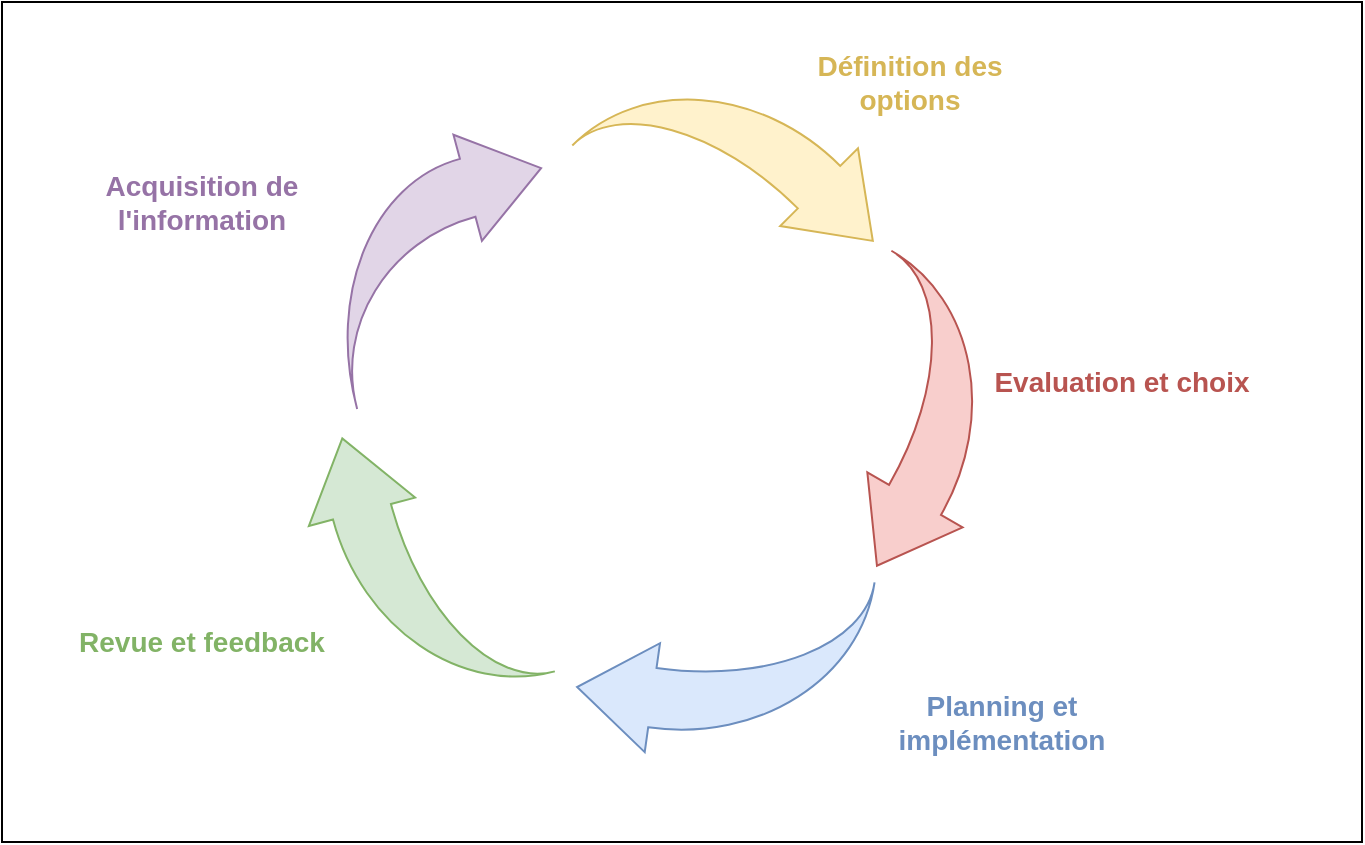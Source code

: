 <mxfile version="24.0.0" type="device">
  <diagram name="Page-1" id="-5QcV5caKKE4ht3L7APf">
    <mxGraphModel dx="1816" dy="542" grid="1" gridSize="10" guides="1" tooltips="1" connect="1" arrows="1" fold="1" page="1" pageScale="1" pageWidth="827" pageHeight="1169" math="0" shadow="0">
      <root>
        <mxCell id="0" />
        <mxCell id="1" parent="0" />
        <mxCell id="ckMvuzO-lswFevvnI-th-18" value="" style="rounded=0;whiteSpace=wrap;html=1;" vertex="1" parent="1">
          <mxGeometry x="-40" y="180" width="680" height="420" as="geometry" />
        </mxCell>
        <mxCell id="ckMvuzO-lswFevvnI-th-3" value="" style="html=1;shadow=0;dashed=0;align=center;verticalAlign=middle;shape=mxgraph.arrows2.jumpInArrow;dy=15;dx=38;arrowHead=55;rotation=-15;fillColor=#e1d5e7;strokeColor=#9673a6;" vertex="1" parent="1">
          <mxGeometry x="120" y="250" width="120" height="120" as="geometry" />
        </mxCell>
        <mxCell id="ckMvuzO-lswFevvnI-th-8" value="" style="html=1;shadow=0;dashed=0;align=center;verticalAlign=middle;shape=mxgraph.arrows2.jumpInArrow;dy=15;dx=38;arrowHead=55;rotation=45;fillColor=#fff2cc;strokeColor=#D6B656;" vertex="1" parent="1">
          <mxGeometry x="260" y="215.86" width="140" height="100" as="geometry" />
        </mxCell>
        <mxCell id="ckMvuzO-lswFevvnI-th-10" value="" style="html=1;shadow=0;dashed=0;align=center;verticalAlign=middle;shape=mxgraph.arrows2.jumpInArrow;dy=15;dx=38;arrowHead=55;rotation=120;fillColor=#f8cecc;strokeColor=#B85450;" vertex="1" parent="1">
          <mxGeometry x="343" y="340" width="140" height="100" as="geometry" />
        </mxCell>
        <mxCell id="ckMvuzO-lswFevvnI-th-11" value="" style="html=1;shadow=0;dashed=0;align=center;verticalAlign=middle;shape=mxgraph.arrows2.jumpInArrow;dy=15;dx=38;arrowHead=55;rotation=-172;fillColor=#dae8fc;strokeColor=#6C8EBF;" vertex="1" parent="1">
          <mxGeometry x="250" y="460" width="140" height="100" as="geometry" />
        </mxCell>
        <mxCell id="ckMvuzO-lswFevvnI-th-12" value="" style="html=1;shadow=0;dashed=0;align=center;verticalAlign=middle;shape=mxgraph.arrows2.jumpInArrow;dy=15;dx=38;arrowHead=55;rotation=-105;fillColor=#d5e8d4;strokeColor=#82b366;" vertex="1" parent="1">
          <mxGeometry x="100" y="410" width="140" height="100" as="geometry" />
        </mxCell>
        <mxCell id="ckMvuzO-lswFevvnI-th-13" value="&lt;font size=&quot;1&quot; color=&quot;#d6b656&quot;&gt;&lt;b style=&quot;font-size: 14px;&quot;&gt;Définition des options&lt;/b&gt;&lt;/font&gt;" style="rounded=0;whiteSpace=wrap;html=1;fillColor=none;strokeColor=none;" vertex="1" parent="1">
          <mxGeometry x="344" y="200" width="140" height="40" as="geometry" />
        </mxCell>
        <mxCell id="ckMvuzO-lswFevvnI-th-14" value="&lt;font color=&quot;#b85450&quot; size=&quot;1&quot;&gt;&lt;b style=&quot;font-size: 14px;&quot;&gt;Evaluation et choix&lt;/b&gt;&lt;/font&gt;" style="rounded=0;whiteSpace=wrap;html=1;fillColor=none;strokeColor=none;" vertex="1" parent="1">
          <mxGeometry x="450" y="350" width="140" height="40" as="geometry" />
        </mxCell>
        <mxCell id="ckMvuzO-lswFevvnI-th-15" value="&lt;font color=&quot;#6c8ebf&quot; size=&quot;1&quot;&gt;&lt;b style=&quot;font-size: 14px;&quot;&gt;Planning et implémentation&lt;/b&gt;&lt;/font&gt;" style="rounded=0;whiteSpace=wrap;html=1;fillColor=none;strokeColor=none;" vertex="1" parent="1">
          <mxGeometry x="390" y="520" width="140" height="40" as="geometry" />
        </mxCell>
        <mxCell id="ckMvuzO-lswFevvnI-th-16" value="&lt;font color=&quot;#9673a6&quot; size=&quot;1&quot;&gt;&lt;b style=&quot;font-size: 14px;&quot;&gt;Acquisition de l&#39;information&lt;/b&gt;&lt;/font&gt;" style="rounded=0;whiteSpace=wrap;html=1;fillColor=none;strokeColor=none;" vertex="1" parent="1">
          <mxGeometry x="-10" y="260" width="140" height="40" as="geometry" />
        </mxCell>
        <mxCell id="ckMvuzO-lswFevvnI-th-17" value="&lt;font color=&quot;#82b366&quot; size=&quot;1&quot;&gt;&lt;b style=&quot;font-size: 14px;&quot;&gt;Revue et feedback&lt;/b&gt;&lt;/font&gt;" style="rounded=0;whiteSpace=wrap;html=1;fillColor=none;strokeColor=none;" vertex="1" parent="1">
          <mxGeometry x="-10" y="480" width="140" height="40" as="geometry" />
        </mxCell>
      </root>
    </mxGraphModel>
  </diagram>
</mxfile>
